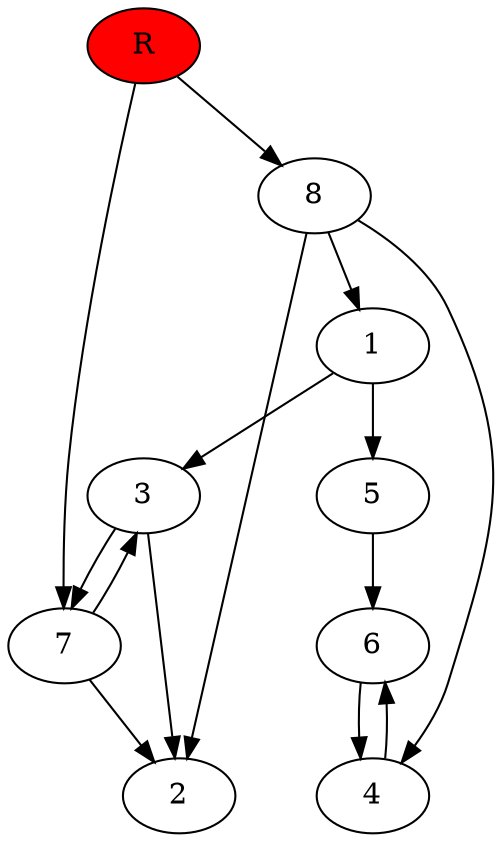 digraph prb29898 {
	1
	2
	3
	4
	5
	6
	7
	8
	R [fillcolor="#ff0000" style=filled]
	1 -> 3
	1 -> 5
	3 -> 2
	3 -> 7
	4 -> 6
	5 -> 6
	6 -> 4
	7 -> 2
	7 -> 3
	8 -> 1
	8 -> 2
	8 -> 4
	R -> 7
	R -> 8
}

